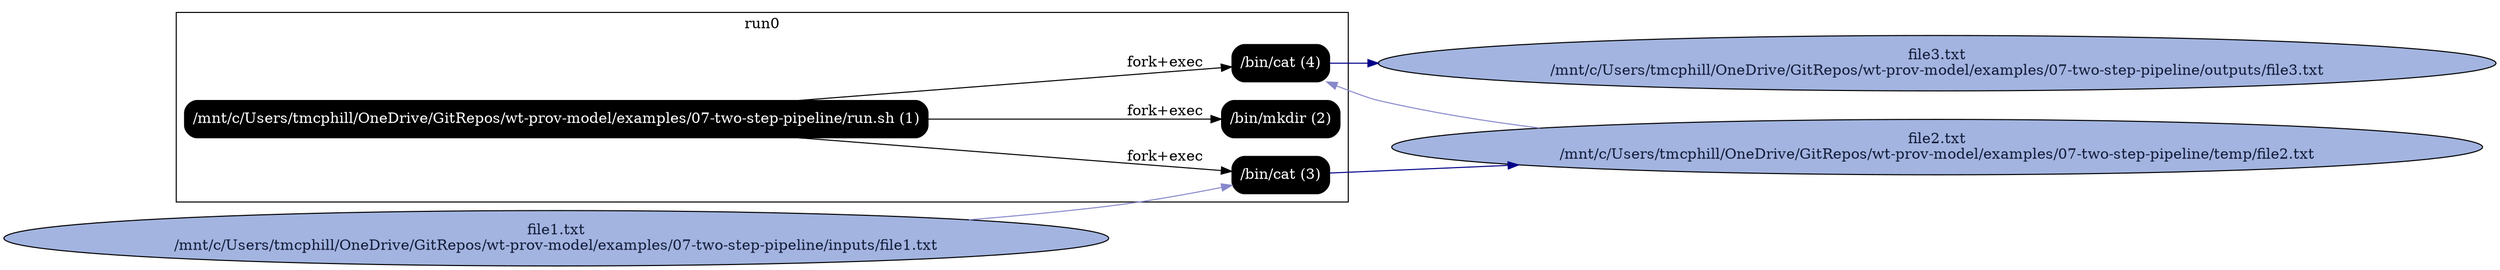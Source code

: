 digraph G {
    rankdir=LR;

    /* programs */
    node [shape=box fontcolor=white fillcolor=black style="filled,rounded"];
    subgraph cluster_run0 {
        label="run0";
        prog0 [label="/mnt/c/Users/tmcphill/OneDrive/GitRepos/wt-prov-model/examples/07-two-step-pipeline/run.sh (1)"];
        prog1 [label="/bin/mkdir (2)"];
        prog0 -> prog1 [label="fork+exec"];
        prog2 [label="/bin/cat (3)"];
        prog0 -> prog2 [label="fork+exec"];
        prog3 [label="/bin/cat (4)"];
        prog0 -> prog3 [label="fork+exec"];
    }

    node [shape=ellipse fontcolor="#131C39" fillcolor="#C9D2ED"];

    /* other files */
    "/mnt/c/Users/tmcphill/OneDrive/GitRepos/wt-prov-model/examples/07-two-step-pipeline/inputs/file1.txt" [fillcolor="#A3B4E0", label="file1.txt\n/mnt/c/Users/tmcphill/OneDrive/GitRepos/wt-prov-model/examples/07-two-step-pipeline/inputs/file1.txt"];
    "/mnt/c/Users/tmcphill/OneDrive/GitRepos/wt-prov-model/examples/07-two-step-pipeline/outputs/file3.txt" [fillcolor="#A3B4E0", label="file3.txt\n/mnt/c/Users/tmcphill/OneDrive/GitRepos/wt-prov-model/examples/07-two-step-pipeline/outputs/file3.txt"];
    "/mnt/c/Users/tmcphill/OneDrive/GitRepos/wt-prov-model/examples/07-two-step-pipeline/temp/file2.txt" [fillcolor="#A3B4E0", label="file2.txt\n/mnt/c/Users/tmcphill/OneDrive/GitRepos/wt-prov-model/examples/07-two-step-pipeline/temp/file2.txt"];

    prog2 -> "/mnt/c/Users/tmcphill/OneDrive/GitRepos/wt-prov-model/examples/07-two-step-pipeline/temp/file2.txt" [color="#000088"];
    "/mnt/c/Users/tmcphill/OneDrive/GitRepos/wt-prov-model/examples/07-two-step-pipeline/inputs/file1.txt" -> prog2 [color="#8888CC"];
    prog3 -> "/mnt/c/Users/tmcphill/OneDrive/GitRepos/wt-prov-model/examples/07-two-step-pipeline/outputs/file3.txt" [color="#000088"];
    "/mnt/c/Users/tmcphill/OneDrive/GitRepos/wt-prov-model/examples/07-two-step-pipeline/temp/file2.txt" -> prog3 [color="#8888CC"];
}
